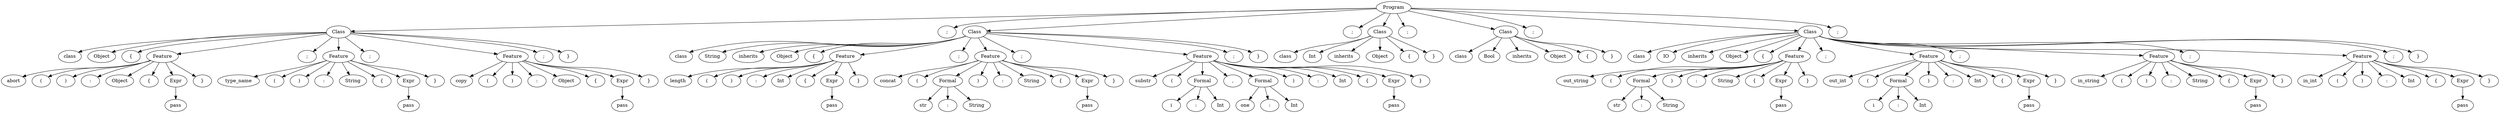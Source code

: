 digraph {
	0 [label=Program]
	0 -> 1
	1 [label=Class]
	1 -> 2
	2 [label=class]
	1 -> 3
	3 [label=Object]
	1 -> 4
	4 [label="{"]
	1 -> 5
	5 [label=Feature]
	5 -> 6
	6 [label=abort]
	5 -> 7
	7 [label="("]
	5 -> 8
	8 [label=")"]
	5 -> 9
	9 [label=":"]
	5 -> 10
	10 [label=Object]
	5 -> 11
	11 [label="{"]
	5 -> 12
	12 [label=Expr]
	12 -> 13
	13 [label=pass]
	5 -> 14
	14 [label="}"]
	1 -> 15
	15 [label=";"]
	1 -> 16
	16 [label=Feature]
	16 -> 17
	17 [label=type_name]
	16 -> 18
	18 [label="("]
	16 -> 19
	19 [label=")"]
	16 -> 20
	20 [label=":"]
	16 -> 21
	21 [label=String]
	16 -> 22
	22 [label="{"]
	16 -> 23
	23 [label=Expr]
	23 -> 24
	24 [label=pass]
	16 -> 25
	25 [label="}"]
	1 -> 26
	26 [label=";"]
	1 -> 27
	27 [label=Feature]
	27 -> 28
	28 [label=copy]
	27 -> 29
	29 [label="("]
	27 -> 30
	30 [label=")"]
	27 -> 31
	31 [label=":"]
	27 -> 32
	32 [label=Object]
	27 -> 33
	33 [label="{"]
	27 -> 34
	34 [label=Expr]
	34 -> 35
	35 [label=pass]
	27 -> 36
	36 [label="}"]
	1 -> 37
	37 [label=";"]
	1 -> 38
	38 [label="}"]
	0 -> 39
	39 [label=";"]
	0 -> 40
	40 [label=Class]
	40 -> 41
	41 [label=class]
	40 -> 42
	42 [label=String]
	40 -> 43
	43 [label=inherits]
	40 -> 44
	44 [label=Object]
	40 -> 45
	45 [label="{"]
	40 -> 46
	46 [label=Feature]
	46 -> 47
	47 [label=length]
	46 -> 48
	48 [label="("]
	46 -> 49
	49 [label=")"]
	46 -> 50
	50 [label=":"]
	46 -> 51
	51 [label=Int]
	46 -> 52
	52 [label="{"]
	46 -> 53
	53 [label=Expr]
	53 -> 54
	54 [label=pass]
	46 -> 55
	55 [label="}"]
	40 -> 56
	56 [label=";"]
	40 -> 57
	57 [label=Feature]
	57 -> 58
	58 [label=concat]
	57 -> 59
	59 [label="("]
	57 -> 60
	60 [label=Formal]
	60 -> 61
	61 [label=str]
	60 -> 62
	62 [label=":"]
	60 -> 63
	63 [label=String]
	57 -> 64
	64 [label=")"]
	57 -> 65
	65 [label=":"]
	57 -> 66
	66 [label=String]
	57 -> 67
	67 [label="{"]
	57 -> 68
	68 [label=Expr]
	68 -> 69
	69 [label=pass]
	57 -> 70
	70 [label="}"]
	40 -> 71
	71 [label=";"]
	40 -> 72
	72 [label=Feature]
	72 -> 73
	73 [label=substr]
	72 -> 74
	74 [label="("]
	72 -> 75
	75 [label=Formal]
	75 -> 76
	76 [label=i]
	75 -> 77
	77 [label=":"]
	75 -> 78
	78 [label=Int]
	72 -> 79
	79 [label=","]
	72 -> 80
	80 [label=Formal]
	80 -> 81
	81 [label=one]
	80 -> 82
	82 [label=":"]
	80 -> 83
	83 [label=Int]
	72 -> 84
	84 [label=")"]
	72 -> 85
	85 [label=":"]
	72 -> 86
	86 [label=Int]
	72 -> 87
	87 [label="{"]
	72 -> 88
	88 [label=Expr]
	88 -> 89
	89 [label=pass]
	72 -> 90
	90 [label="}"]
	40 -> 91
	91 [label=";"]
	40 -> 92
	92 [label="}"]
	0 -> 93
	93 [label=";"]
	0 -> 94
	94 [label=Class]
	94 -> 95
	95 [label=class]
	94 -> 96
	96 [label=Int]
	94 -> 97
	97 [label=inherits]
	94 -> 98
	98 [label=Object]
	94 -> 99
	99 [label="{"]
	94 -> 100
	100 [label="}"]
	0 -> 101
	101 [label=";"]
	0 -> 102
	102 [label=Class]
	102 -> 103
	103 [label=class]
	102 -> 104
	104 [label=Bool]
	102 -> 105
	105 [label=inherits]
	102 -> 106
	106 [label=Object]
	102 -> 107
	107 [label="{"]
	102 -> 108
	108 [label="}"]
	0 -> 109
	109 [label=";"]
	0 -> 110
	110 [label=Class]
	110 -> 111
	111 [label=class]
	110 -> 112
	112 [label=IO]
	110 -> 113
	113 [label=inherits]
	110 -> 114
	114 [label=Object]
	110 -> 115
	115 [label="{"]
	110 -> 116
	116 [label=Feature]
	116 -> 117
	117 [label=out_string]
	116 -> 118
	118 [label="("]
	116 -> 119
	119 [label=Formal]
	119 -> 120
	120 [label=str]
	119 -> 121
	121 [label=":"]
	119 -> 122
	122 [label=String]
	116 -> 123
	123 [label=")"]
	116 -> 124
	124 [label=":"]
	116 -> 125
	125 [label=String]
	116 -> 126
	126 [label="{"]
	116 -> 127
	127 [label=Expr]
	127 -> 128
	128 [label=pass]
	116 -> 129
	129 [label="}"]
	110 -> 130
	130 [label=";"]
	110 -> 131
	131 [label=Feature]
	131 -> 132
	132 [label=out_int]
	131 -> 133
	133 [label="("]
	131 -> 134
	134 [label=Formal]
	134 -> 135
	135 [label=i]
	134 -> 136
	136 [label=":"]
	134 -> 137
	137 [label=Int]
	131 -> 138
	138 [label=")"]
	131 -> 139
	139 [label=":"]
	131 -> 140
	140 [label=Int]
	131 -> 141
	141 [label="{"]
	131 -> 142
	142 [label=Expr]
	142 -> 143
	143 [label=pass]
	131 -> 144
	144 [label="}"]
	110 -> 145
	145 [label=";"]
	110 -> 146
	146 [label=Feature]
	146 -> 147
	147 [label=in_string]
	146 -> 148
	148 [label="("]
	146 -> 149
	149 [label=")"]
	146 -> 150
	150 [label=":"]
	146 -> 151
	151 [label=String]
	146 -> 152
	152 [label="{"]
	146 -> 153
	153 [label=Expr]
	153 -> 154
	154 [label=pass]
	146 -> 155
	155 [label="}"]
	110 -> 156
	156 [label=";"]
	110 -> 157
	157 [label=Feature]
	157 -> 158
	158 [label=in_int]
	157 -> 159
	159 [label="("]
	157 -> 160
	160 [label=")"]
	157 -> 161
	161 [label=":"]
	157 -> 162
	162 [label=Int]
	157 -> 163
	163 [label="{"]
	157 -> 164
	164 [label=Expr]
	164 -> 165
	165 [label=pass]
	157 -> 166
	166 [label="}"]
	110 -> 167
	167 [label=";"]
	110 -> 168
	168 [label="}"]
	0 -> 169
	169 [label=";"]
}
